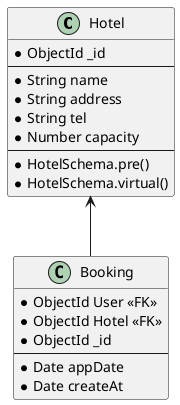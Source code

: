 @startuml
class "Hotel" as hotel {
    *ObjectId _id
    --
    *String name
    *String address
    *String tel
    *Number capacity
    --
    *HotelSchema.pre()
    *HotelSchema.virtual()
}

class "Booking" as booking {
    *ObjectId User <<FK>>
    *ObjectId Hotel <<FK>>
    *ObjectId _id
    --
    *Date appDate
    *Date createAt
}

hotel <-- booking

@enduml